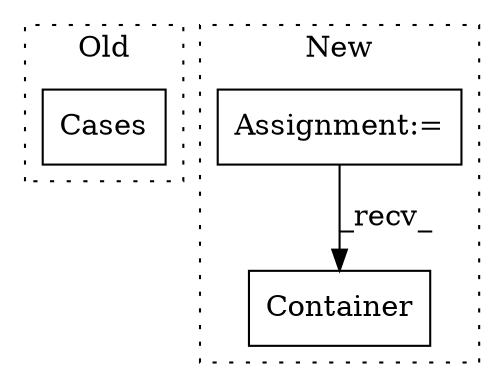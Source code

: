 digraph G {
subgraph cluster0 {
1 [label="Cases" a="32" s="7321" l="7" shape="box"];
label = "Old";
style="dotted";
}
subgraph cluster1 {
2 [label="Container" a="32" s="7323" l="11" shape="box"];
3 [label="Assignment:=" a="7" s="7259" l="8" shape="box"];
label = "New";
style="dotted";
}
3 -> 2 [label="_recv_"];
}